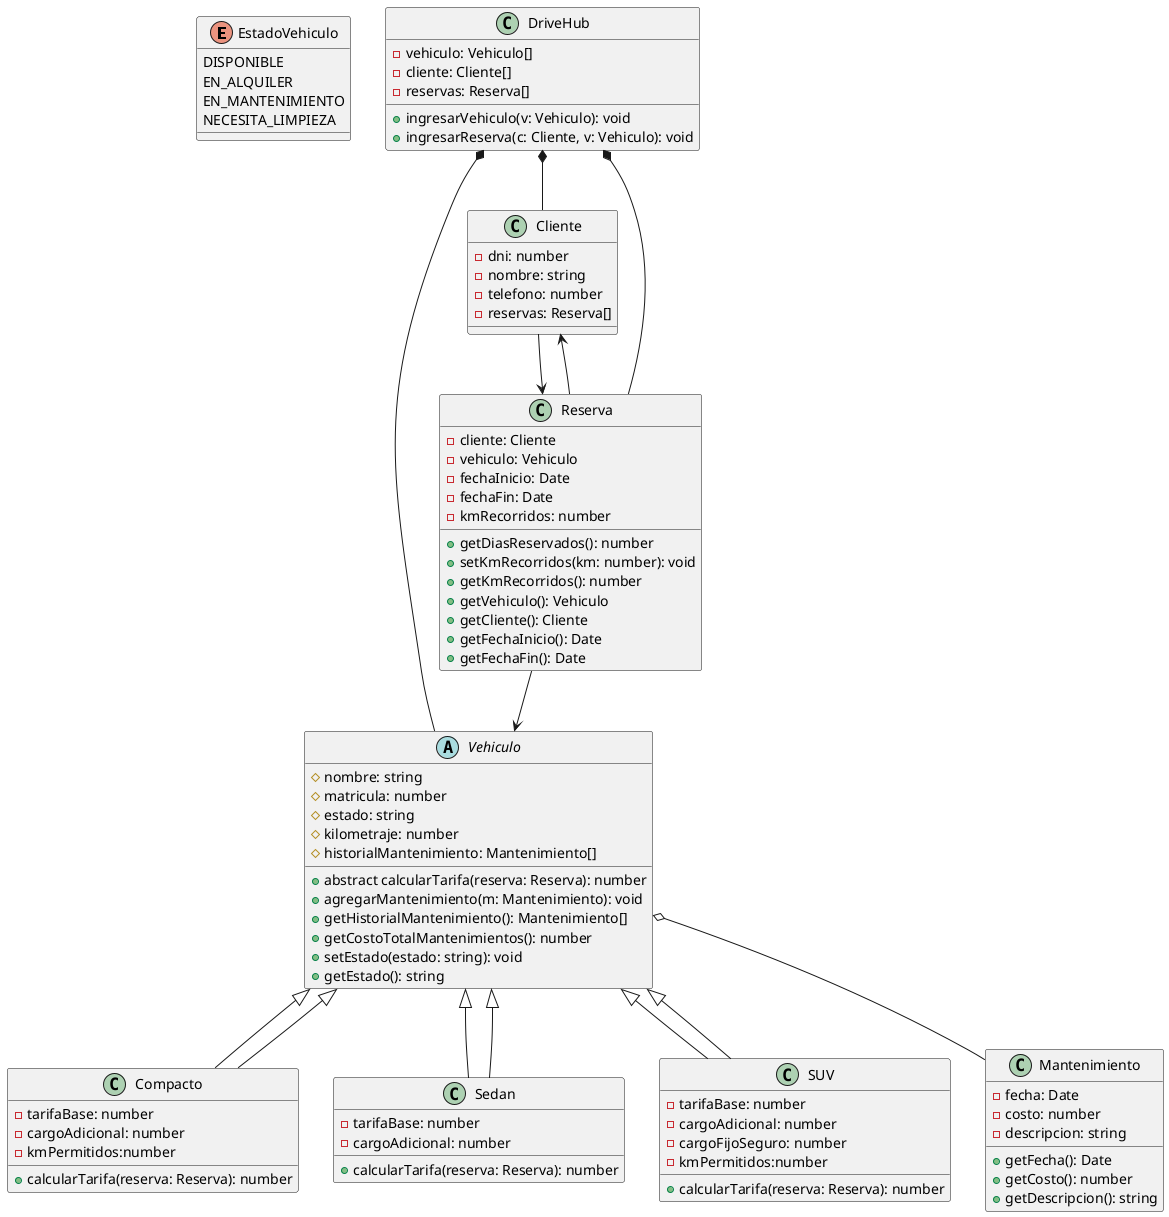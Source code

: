 @startuml Trabajo Practico Alquiler de Autos

enum EstadoVehiculo {
    DISPONIBLE
    EN_ALQUILER
    EN_MANTENIMIENTO
    NECESITA_LIMPIEZA
}

class DriveHub {
    - vehiculo: Vehiculo[]
    - cliente: Cliente[]
    - reservas: Reserva[]

    + ingresarVehiculo(v: Vehiculo): void
    + ingresarReserva(c: Cliente, v: Vehiculo): void
}

abstract class Vehiculo {
    # nombre: string
    # matricula: number
    # estado: string
    # kilometraje: number
    # historialMantenimiento: Mantenimiento[]

    + abstract calcularTarifa(reserva: Reserva): number
    + agregarMantenimiento(m: Mantenimiento): void
    + getHistorialMantenimiento(): Mantenimiento[]
    + getCostoTotalMantenimientos(): number
    + setEstado(estado: string): void
    + getEstado(): string
}


class Compacto extends Vehiculo {
    - tarifaBase: number
    - cargoAdicional: number
    - kmPermitidos:number
    + calcularTarifa(reserva: Reserva): number
}

class Sedan extends Vehiculo {
    - tarifaBase: number
    - cargoAdicional: number
    + calcularTarifa(reserva: Reserva): number
}

class SUV extends Vehiculo {
    - tarifaBase: number
    - cargoAdicional: number
    - cargoFijoSeguro: number
    - kmPermitidos:number
    + calcularTarifa(reserva: Reserva): number
}

class Cliente {
    - dni: number
    - nombre: string
    - telefono: number
    - reservas: Reserva[]

}

class Reserva {
    - cliente: Cliente
    - vehiculo: Vehiculo
    - fechaInicio: Date
    - fechaFin: Date
    - kmRecorridos: number

    + getDiasReservados(): number
    + setKmRecorridos(km: number): void
    + getKmRecorridos(): number
    + getVehiculo(): Vehiculo
    + getCliente(): Cliente
    + getFechaInicio(): Date
    + getFechaFin(): Date
}

class Mantenimiento {
    - fecha: Date
    - costo: number
    - descripcion: string

    + getFecha(): Date
    + getCosto(): number
    + getDescripcion(): string
}

Vehiculo <|-- Compacto
Vehiculo <|-- Sedan
Vehiculo <|-- SUV

DriveHub  *--  Vehiculo
DriveHub  *--  Cliente
DriveHub  *--  Reserva
Vehiculo  o--  Mantenimiento

Reserva  -->  Cliente
Reserva  -->  Vehiculo
Cliente  -->  Reserva

@enduml